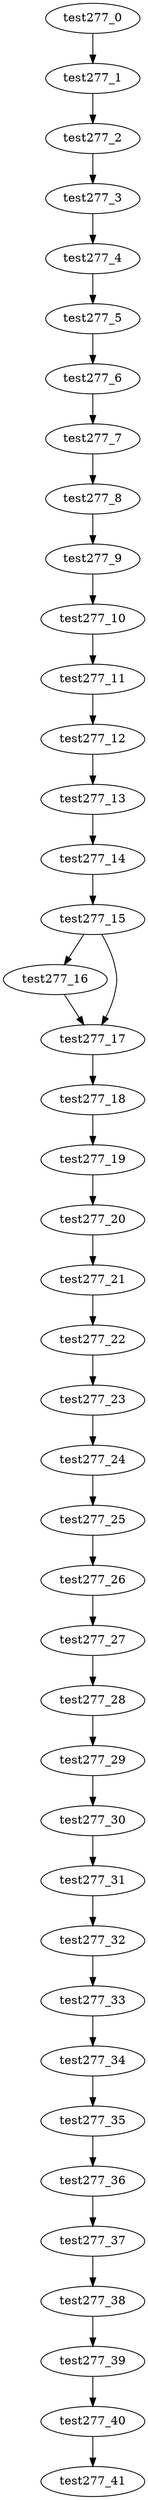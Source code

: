 digraph G {
test277_0->test277_1;
test277_1->test277_2;
test277_2->test277_3;
test277_3->test277_4;
test277_4->test277_5;
test277_5->test277_6;
test277_6->test277_7;
test277_7->test277_8;
test277_8->test277_9;
test277_9->test277_10;
test277_10->test277_11;
test277_11->test277_12;
test277_12->test277_13;
test277_13->test277_14;
test277_14->test277_15;
test277_15->test277_16;
test277_15->test277_17;
test277_16->test277_17;
test277_17->test277_18;
test277_18->test277_19;
test277_19->test277_20;
test277_20->test277_21;
test277_21->test277_22;
test277_22->test277_23;
test277_23->test277_24;
test277_24->test277_25;
test277_25->test277_26;
test277_26->test277_27;
test277_27->test277_28;
test277_28->test277_29;
test277_29->test277_30;
test277_30->test277_31;
test277_31->test277_32;
test277_32->test277_33;
test277_33->test277_34;
test277_34->test277_35;
test277_35->test277_36;
test277_36->test277_37;
test277_37->test277_38;
test277_38->test277_39;
test277_39->test277_40;
test277_40->test277_41;

}
